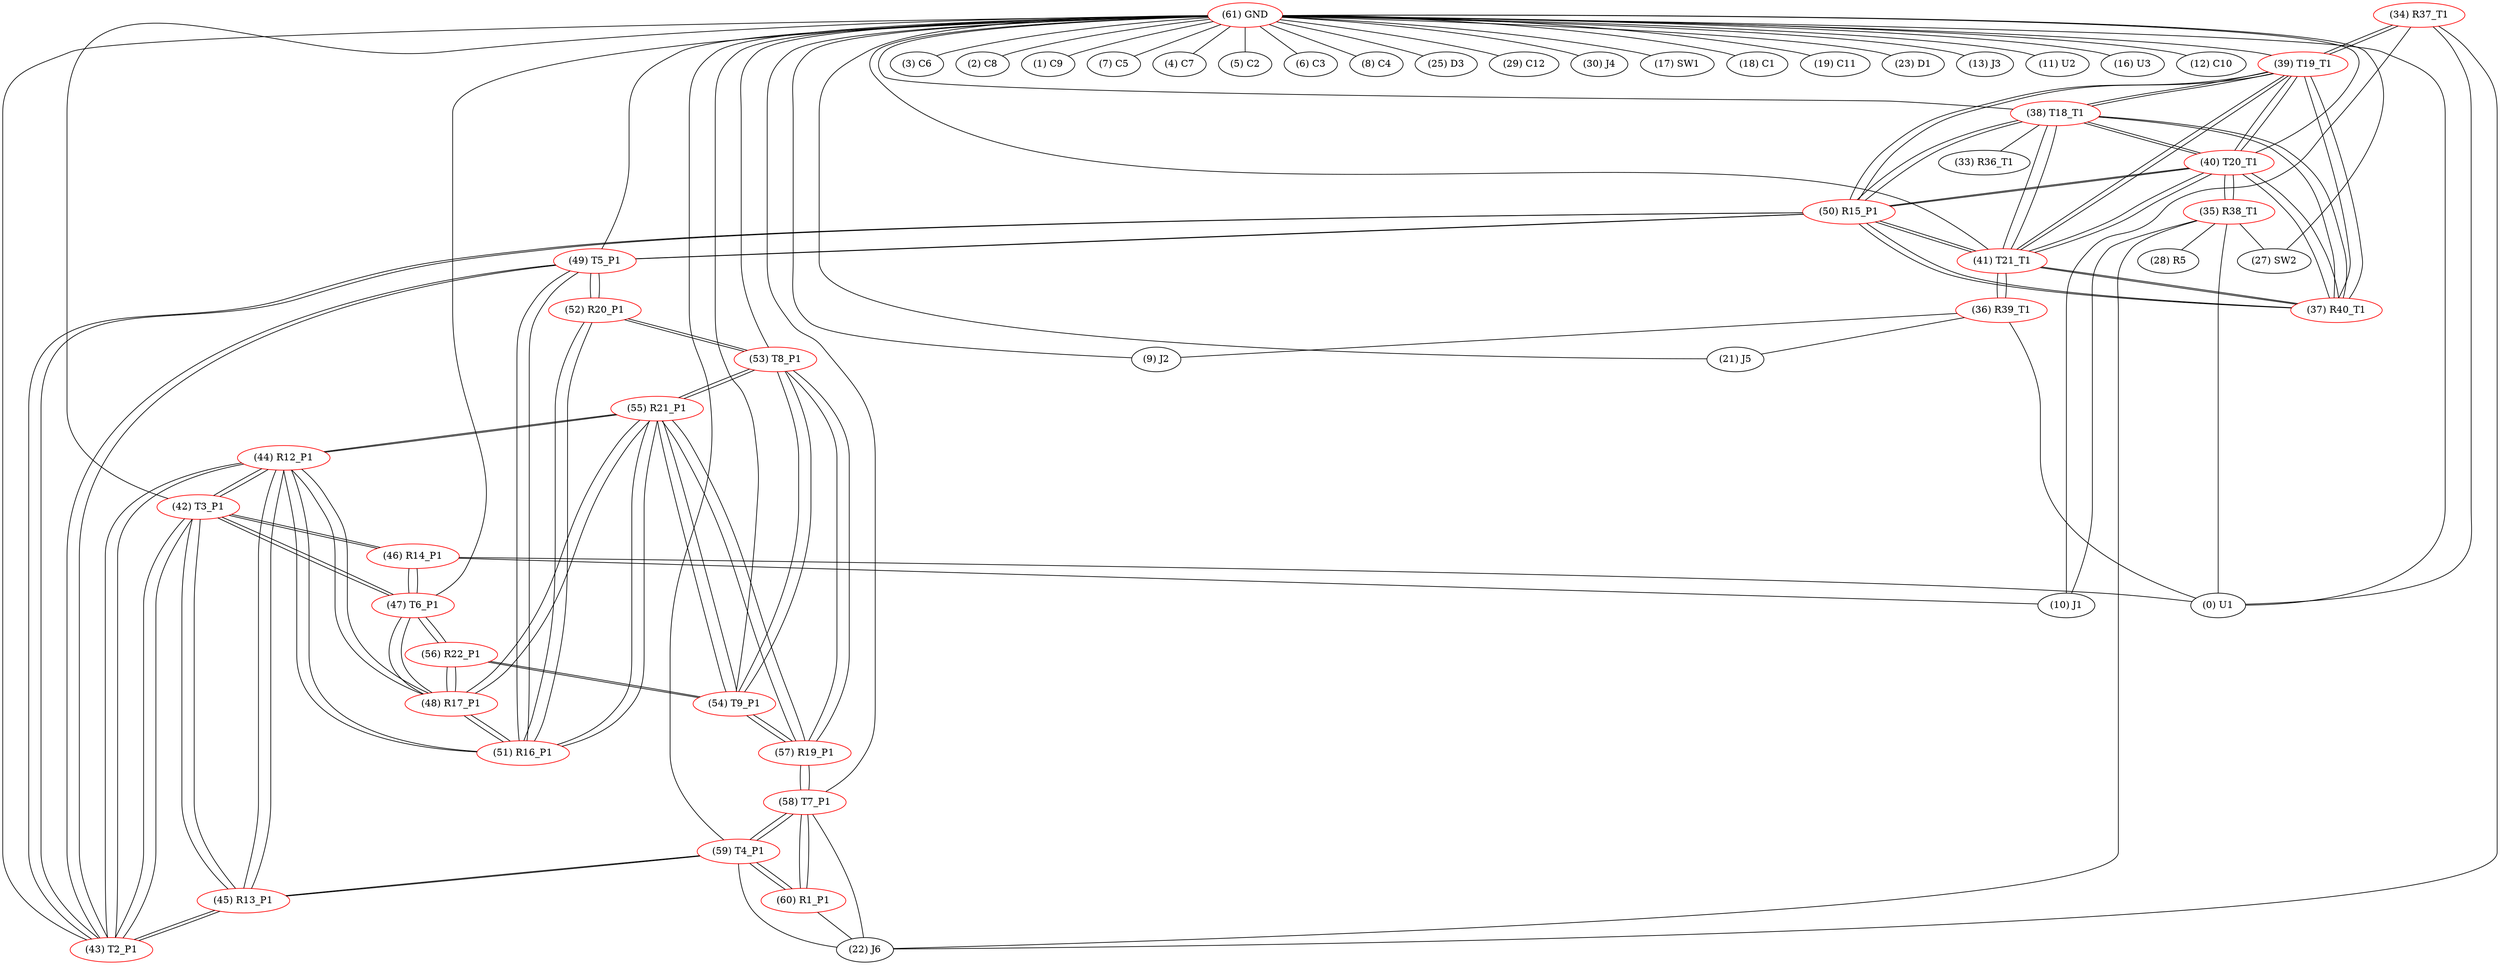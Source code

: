 graph {
	34 [label="(34) R37_T1" color=red]
	0 [label="(0) U1"]
	22 [label="(22) J6"]
	10 [label="(10) J1"]
	39 [label="(39) T19_T1"]
	35 [label="(35) R38_T1" color=red]
	10 [label="(10) J1"]
	28 [label="(28) R5"]
	0 [label="(0) U1"]
	22 [label="(22) J6"]
	27 [label="(27) SW2"]
	40 [label="(40) T20_T1"]
	36 [label="(36) R39_T1" color=red]
	9 [label="(9) J2"]
	21 [label="(21) J5"]
	0 [label="(0) U1"]
	41 [label="(41) T21_T1"]
	37 [label="(37) R40_T1" color=red]
	50 [label="(50) R15_P1"]
	38 [label="(38) T18_T1"]
	41 [label="(41) T21_T1"]
	40 [label="(40) T20_T1"]
	39 [label="(39) T19_T1"]
	38 [label="(38) T18_T1" color=red]
	33 [label="(33) R36_T1"]
	50 [label="(50) R15_P1"]
	41 [label="(41) T21_T1"]
	40 [label="(40) T20_T1"]
	39 [label="(39) T19_T1"]
	37 [label="(37) R40_T1"]
	39 [label="(39) T19_T1" color=red]
	34 [label="(34) R37_T1"]
	50 [label="(50) R15_P1"]
	38 [label="(38) T18_T1"]
	41 [label="(41) T21_T1"]
	40 [label="(40) T20_T1"]
	37 [label="(37) R40_T1"]
	40 [label="(40) T20_T1" color=red]
	35 [label="(35) R38_T1"]
	50 [label="(50) R15_P1"]
	38 [label="(38) T18_T1"]
	41 [label="(41) T21_T1"]
	39 [label="(39) T19_T1"]
	37 [label="(37) R40_T1"]
	41 [label="(41) T21_T1" color=red]
	36 [label="(36) R39_T1"]
	50 [label="(50) R15_P1"]
	38 [label="(38) T18_T1"]
	40 [label="(40) T20_T1"]
	39 [label="(39) T19_T1"]
	37 [label="(37) R40_T1"]
	42 [label="(42) T3_P1" color=red]
	46 [label="(46) R14_P1"]
	47 [label="(47) T6_P1"]
	45 [label="(45) R13_P1"]
	44 [label="(44) R12_P1"]
	43 [label="(43) T2_P1"]
	43 [label="(43) T2_P1" color=red]
	45 [label="(45) R13_P1"]
	42 [label="(42) T3_P1"]
	44 [label="(44) R12_P1"]
	49 [label="(49) T5_P1"]
	50 [label="(50) R15_P1"]
	44 [label="(44) R12_P1" color=red]
	55 [label="(55) R21_P1"]
	51 [label="(51) R16_P1"]
	48 [label="(48) R17_P1"]
	45 [label="(45) R13_P1"]
	42 [label="(42) T3_P1"]
	43 [label="(43) T2_P1"]
	45 [label="(45) R13_P1" color=red]
	59 [label="(59) T4_P1"]
	42 [label="(42) T3_P1"]
	44 [label="(44) R12_P1"]
	43 [label="(43) T2_P1"]
	46 [label="(46) R14_P1" color=red]
	0 [label="(0) U1"]
	10 [label="(10) J1"]
	42 [label="(42) T3_P1"]
	47 [label="(47) T6_P1"]
	47 [label="(47) T6_P1" color=red]
	46 [label="(46) R14_P1"]
	42 [label="(42) T3_P1"]
	56 [label="(56) R22_P1"]
	48 [label="(48) R17_P1"]
	48 [label="(48) R17_P1" color=red]
	55 [label="(55) R21_P1"]
	51 [label="(51) R16_P1"]
	44 [label="(44) R12_P1"]
	56 [label="(56) R22_P1"]
	47 [label="(47) T6_P1"]
	49 [label="(49) T5_P1" color=red]
	43 [label="(43) T2_P1"]
	50 [label="(50) R15_P1"]
	51 [label="(51) R16_P1"]
	52 [label="(52) R20_P1"]
	50 [label="(50) R15_P1" color=red]
	38 [label="(38) T18_T1"]
	41 [label="(41) T21_T1"]
	40 [label="(40) T20_T1"]
	39 [label="(39) T19_T1"]
	37 [label="(37) R40_T1"]
	43 [label="(43) T2_P1"]
	49 [label="(49) T5_P1"]
	51 [label="(51) R16_P1" color=red]
	55 [label="(55) R21_P1"]
	44 [label="(44) R12_P1"]
	48 [label="(48) R17_P1"]
	49 [label="(49) T5_P1"]
	52 [label="(52) R20_P1"]
	52 [label="(52) R20_P1" color=red]
	53 [label="(53) T8_P1"]
	51 [label="(51) R16_P1"]
	49 [label="(49) T5_P1"]
	53 [label="(53) T8_P1" color=red]
	54 [label="(54) T9_P1"]
	55 [label="(55) R21_P1"]
	57 [label="(57) R19_P1"]
	52 [label="(52) R20_P1"]
	54 [label="(54) T9_P1" color=red]
	56 [label="(56) R22_P1"]
	55 [label="(55) R21_P1"]
	53 [label="(53) T8_P1"]
	57 [label="(57) R19_P1"]
	55 [label="(55) R21_P1" color=red]
	51 [label="(51) R16_P1"]
	44 [label="(44) R12_P1"]
	48 [label="(48) R17_P1"]
	54 [label="(54) T9_P1"]
	53 [label="(53) T8_P1"]
	57 [label="(57) R19_P1"]
	56 [label="(56) R22_P1" color=red]
	54 [label="(54) T9_P1"]
	47 [label="(47) T6_P1"]
	48 [label="(48) R17_P1"]
	57 [label="(57) R19_P1" color=red]
	54 [label="(54) T9_P1"]
	55 [label="(55) R21_P1"]
	53 [label="(53) T8_P1"]
	58 [label="(58) T7_P1"]
	58 [label="(58) T7_P1" color=red]
	60 [label="(60) R1_P1"]
	59 [label="(59) T4_P1"]
	22 [label="(22) J6"]
	57 [label="(57) R19_P1"]
	59 [label="(59) T4_P1" color=red]
	45 [label="(45) R13_P1"]
	60 [label="(60) R1_P1"]
	58 [label="(58) T7_P1"]
	22 [label="(22) J6"]
	60 [label="(60) R1_P1" color=red]
	59 [label="(59) T4_P1"]
	58 [label="(58) T7_P1"]
	22 [label="(22) J6"]
	61 [label="(61) GND" color=red]
	3 [label="(3) C6"]
	2 [label="(2) C8"]
	1 [label="(1) C9"]
	21 [label="(21) J5"]
	7 [label="(7) C5"]
	0 [label="(0) U1"]
	4 [label="(4) C7"]
	5 [label="(5) C2"]
	6 [label="(6) C3"]
	8 [label="(8) C4"]
	25 [label="(25) D3"]
	29 [label="(29) C12"]
	30 [label="(30) J4"]
	17 [label="(17) SW1"]
	18 [label="(18) C1"]
	19 [label="(19) C11"]
	9 [label="(9) J2"]
	27 [label="(27) SW2"]
	23 [label="(23) D1"]
	13 [label="(13) J3"]
	11 [label="(11) U2"]
	16 [label="(16) U3"]
	12 [label="(12) C10"]
	40 [label="(40) T20_T1"]
	39 [label="(39) T19_T1"]
	38 [label="(38) T18_T1"]
	41 [label="(41) T21_T1"]
	42 [label="(42) T3_P1"]
	59 [label="(59) T4_P1"]
	58 [label="(58) T7_P1"]
	49 [label="(49) T5_P1"]
	54 [label="(54) T9_P1"]
	53 [label="(53) T8_P1"]
	47 [label="(47) T6_P1"]
	43 [label="(43) T2_P1"]
	34 -- 0
	34 -- 22
	34 -- 10
	34 -- 39
	35 -- 10
	35 -- 28
	35 -- 0
	35 -- 22
	35 -- 27
	35 -- 40
	36 -- 9
	36 -- 21
	36 -- 0
	36 -- 41
	37 -- 50
	37 -- 38
	37 -- 41
	37 -- 40
	37 -- 39
	38 -- 33
	38 -- 50
	38 -- 41
	38 -- 40
	38 -- 39
	38 -- 37
	39 -- 34
	39 -- 50
	39 -- 38
	39 -- 41
	39 -- 40
	39 -- 37
	40 -- 35
	40 -- 50
	40 -- 38
	40 -- 41
	40 -- 39
	40 -- 37
	41 -- 36
	41 -- 50
	41 -- 38
	41 -- 40
	41 -- 39
	41 -- 37
	42 -- 46
	42 -- 47
	42 -- 45
	42 -- 44
	42 -- 43
	43 -- 45
	43 -- 42
	43 -- 44
	43 -- 49
	43 -- 50
	44 -- 55
	44 -- 51
	44 -- 48
	44 -- 45
	44 -- 42
	44 -- 43
	45 -- 59
	45 -- 42
	45 -- 44
	45 -- 43
	46 -- 0
	46 -- 10
	46 -- 42
	46 -- 47
	47 -- 46
	47 -- 42
	47 -- 56
	47 -- 48
	48 -- 55
	48 -- 51
	48 -- 44
	48 -- 56
	48 -- 47
	49 -- 43
	49 -- 50
	49 -- 51
	49 -- 52
	50 -- 38
	50 -- 41
	50 -- 40
	50 -- 39
	50 -- 37
	50 -- 43
	50 -- 49
	51 -- 55
	51 -- 44
	51 -- 48
	51 -- 49
	51 -- 52
	52 -- 53
	52 -- 51
	52 -- 49
	53 -- 54
	53 -- 55
	53 -- 57
	53 -- 52
	54 -- 56
	54 -- 55
	54 -- 53
	54 -- 57
	55 -- 51
	55 -- 44
	55 -- 48
	55 -- 54
	55 -- 53
	55 -- 57
	56 -- 54
	56 -- 47
	56 -- 48
	57 -- 54
	57 -- 55
	57 -- 53
	57 -- 58
	58 -- 60
	58 -- 59
	58 -- 22
	58 -- 57
	59 -- 45
	59 -- 60
	59 -- 58
	59 -- 22
	60 -- 59
	60 -- 58
	60 -- 22
	61 -- 3
	61 -- 2
	61 -- 1
	61 -- 21
	61 -- 7
	61 -- 0
	61 -- 4
	61 -- 5
	61 -- 6
	61 -- 8
	61 -- 25
	61 -- 29
	61 -- 30
	61 -- 17
	61 -- 18
	61 -- 19
	61 -- 9
	61 -- 27
	61 -- 23
	61 -- 13
	61 -- 11
	61 -- 16
	61 -- 12
	61 -- 40
	61 -- 39
	61 -- 38
	61 -- 41
	61 -- 42
	61 -- 59
	61 -- 58
	61 -- 49
	61 -- 54
	61 -- 53
	61 -- 47
	61 -- 43
}
